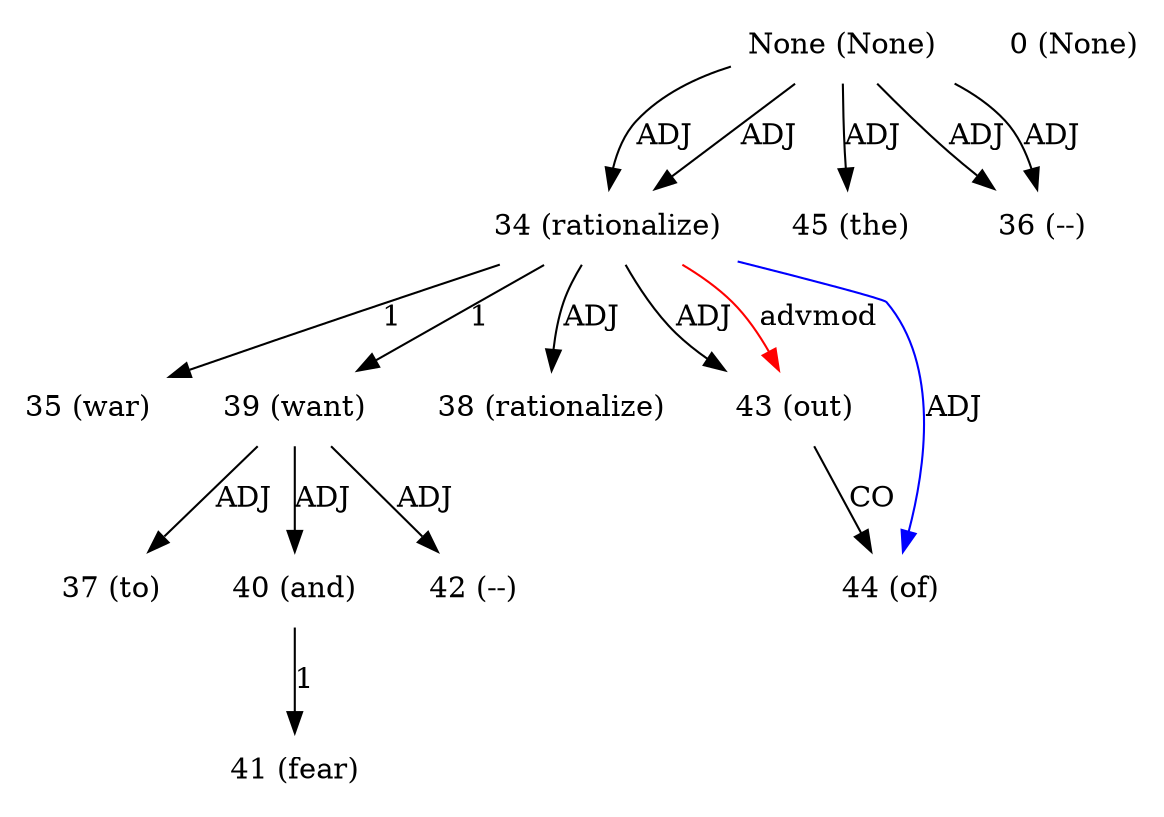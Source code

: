 digraph G{
edge [dir=forward]
node [shape=plaintext]

None [label="None (None)"]
None -> 34 [label="ADJ"]
None [label="None (None)"]
None -> 45 [label="ADJ"]
None [label="None (None)"]
None -> 34 [label="ADJ"]
None [label="None (None)"]
None -> 36 [label="ADJ"]
None [label="None (None)"]
None -> 36 [label="ADJ"]
0 [label="0 (None)"]
34 [label="34 (rationalize)"]
34 -> 35 [label="1"]
34 -> 39 [label="1"]
34 -> 38 [label="ADJ"]
34 -> 43 [label="ADJ"]
34 -> 44 [label="ADJ", color="blue"]
35 [label="35 (war)"]
36 [label="36 (--)"]
37 [label="37 (to)"]
38 [label="38 (rationalize)"]
39 [label="39 (want)"]
39 -> 37 [label="ADJ"]
39 -> 40 [label="ADJ"]
39 -> 42 [label="ADJ"]
40 [label="40 (and)"]
40 -> 41 [label="1"]
41 [label="41 (fear)"]
42 [label="42 (--)"]
43 [label="43 (out)"]
34 -> 43 [label="advmod", color="red"]
43 -> 44 [label="CO"]
44 [label="44 (of)"]
45 [label="45 (the)"]
}
